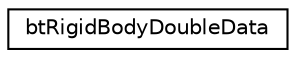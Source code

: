 digraph "Graphical Class Hierarchy"
{
  edge [fontname="Helvetica",fontsize="10",labelfontname="Helvetica",labelfontsize="10"];
  node [fontname="Helvetica",fontsize="10",shape=record];
  rankdir="LR";
  Node1 [label="btRigidBodyDoubleData",height=0.2,width=0.4,color="black", fillcolor="white", style="filled",URL="$structbt_rigid_body_double_data.html",tooltip="do not change those serialization structures, it requires an updated sBulletDNAstr/sBulletDNAstr64 ..."];
}

